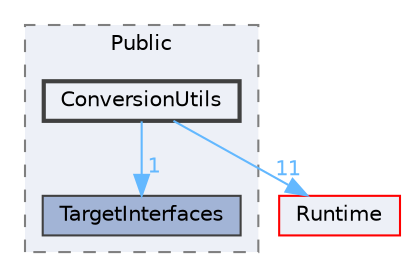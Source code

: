 digraph "ConversionUtils"
{
 // INTERACTIVE_SVG=YES
 // LATEX_PDF_SIZE
  bgcolor="transparent";
  edge [fontname=Helvetica,fontsize=10,labelfontname=Helvetica,labelfontsize=10];
  node [fontname=Helvetica,fontsize=10,shape=box,height=0.2,width=0.4];
  compound=true
  subgraph clusterdir_d4fdbd3991c612140fe053c3935e29f5 {
    graph [ bgcolor="#edf0f7", pencolor="grey50", label="Public", fontname=Helvetica,fontsize=10 style="filled,dashed", URL="dir_d4fdbd3991c612140fe053c3935e29f5.html",tooltip=""]
  dir_181fc967e5bf55ef6305d12ada87bc3d [label="TargetInterfaces", fillcolor="#a2b4d6", color="grey25", style="filled", URL="dir_181fc967e5bf55ef6305d12ada87bc3d.html",tooltip=""];
  dir_3956f6c060d2ec38a321758c3c392d2f [label="ConversionUtils", fillcolor="#edf0f7", color="grey25", style="filled,bold", URL="dir_3956f6c060d2ec38a321758c3c392d2f.html",tooltip=""];
  }
  dir_7536b172fbd480bfd146a1b1acd6856b [label="Runtime", fillcolor="#edf0f7", color="red", style="filled", URL="dir_7536b172fbd480bfd146a1b1acd6856b.html",tooltip=""];
  dir_3956f6c060d2ec38a321758c3c392d2f->dir_181fc967e5bf55ef6305d12ada87bc3d [headlabel="1", labeldistance=1.5 headhref="dir_000262_001166.html" href="dir_000262_001166.html" color="steelblue1" fontcolor="steelblue1"];
  dir_3956f6c060d2ec38a321758c3c392d2f->dir_7536b172fbd480bfd146a1b1acd6856b [headlabel="11", labeldistance=1.5 headhref="dir_000262_000984.html" href="dir_000262_000984.html" color="steelblue1" fontcolor="steelblue1"];
}
